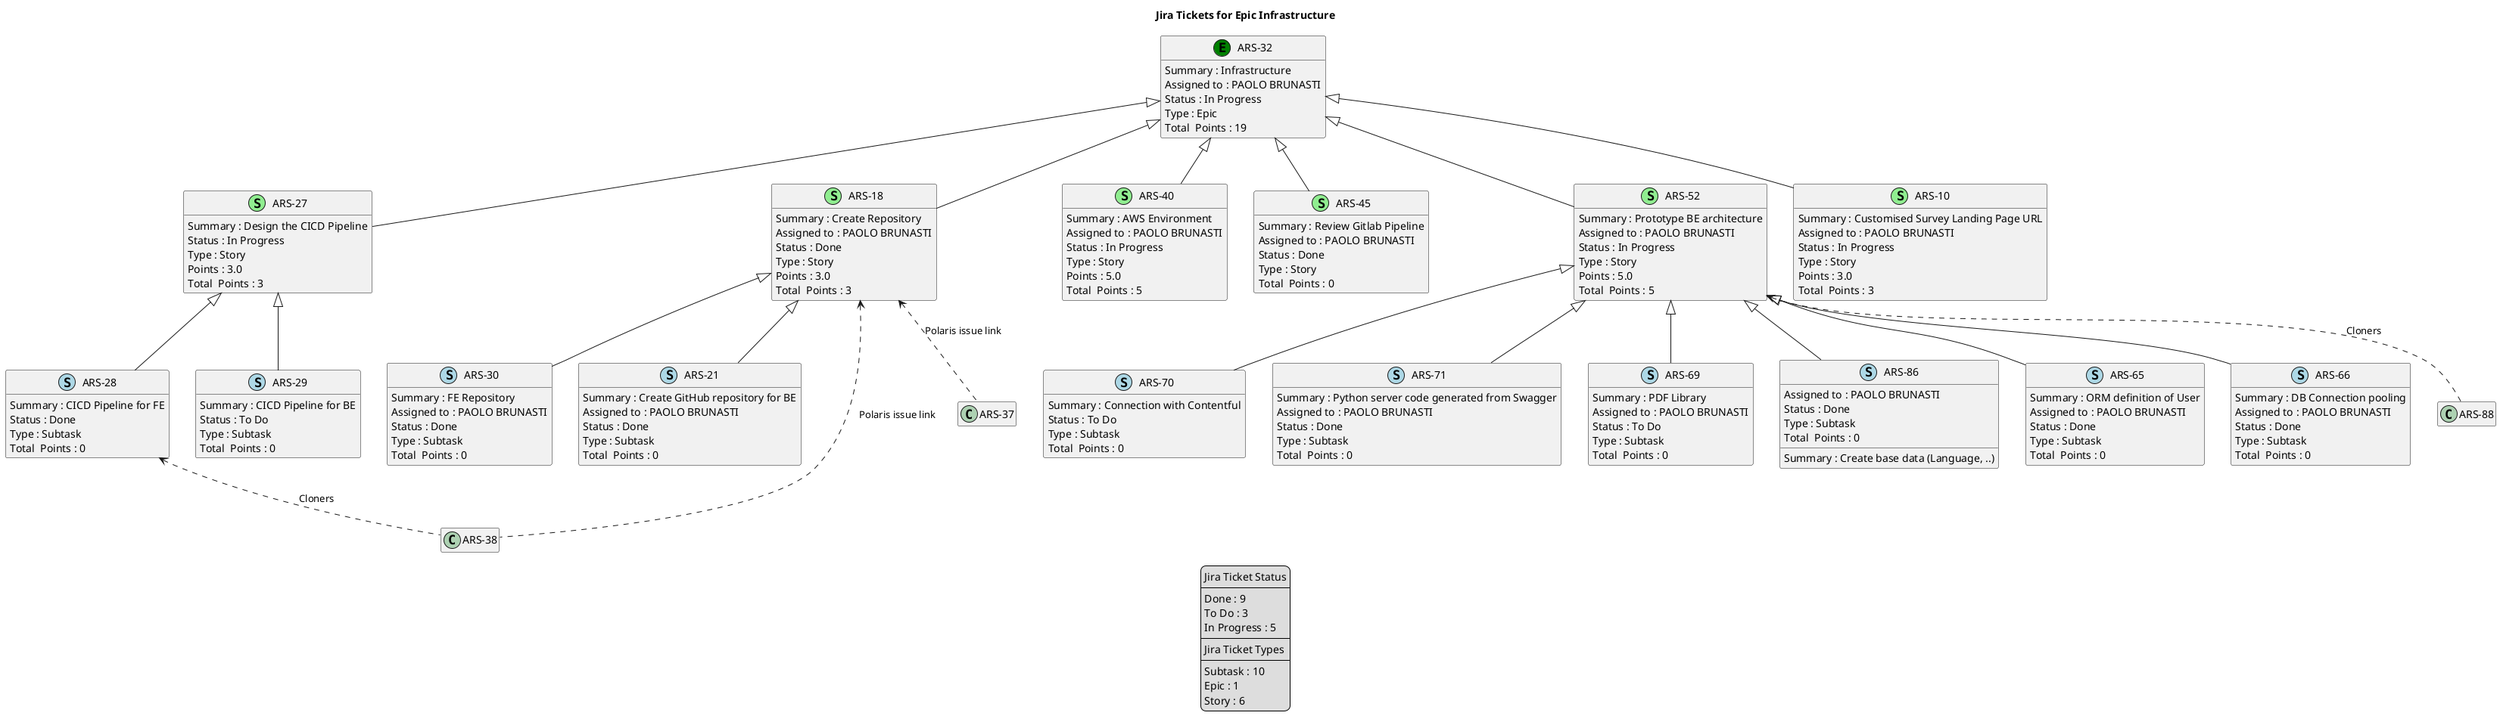 @startuml
'https://plantuml.com/class-diagram

' GENERATE CLASS DIAGRAM ===========
' Generated at    : Thu May 16 15:52:42 CEST 2024

title Jira Tickets for Epic Infrastructure
hide empty members

legend
Jira Ticket Status
----
Done : 9
To Do : 3
In Progress : 5
----
Jira Ticket Types
----
Subtask : 10
Epic : 1
Story : 6
end legend


' Tickets =======
class "ARS-27" << (S,lightgreen) >> {
 Summary : Design the CICD Pipeline
 Status : In Progress
 Type : Story
 Points : 3.0
Total  Points : 3
}

class "ARS-28" << (S,lightblue) >> {
 Summary : CICD Pipeline for FE
 Status : Done
 Type : Subtask
Total  Points : 0
}

class "ARS-18" << (S,lightgreen) >> {
 Summary : Create Repository
 Assigned to : PAOLO BRUNASTI
 Status : Done
 Type : Story
 Points : 3.0
Total  Points : 3
}

class "ARS-29" << (S,lightblue) >> {
 Summary : CICD Pipeline for BE
 Status : To Do
 Type : Subtask
Total  Points : 0
}

class "ARS-70" << (S,lightblue) >> {
 Summary : Connection with Contentful
 Status : To Do
 Type : Subtask
Total  Points : 0
}

class "ARS-71" << (S,lightblue) >> {
 Summary : Python server code generated from Swagger
 Assigned to : PAOLO BRUNASTI
 Status : Done
 Type : Subtask
Total  Points : 0
}

class "ARS-40" << (S,lightgreen) >> {
 Summary : AWS Environment
 Assigned to : PAOLO BRUNASTI
 Status : In Progress
 Type : Story
 Points : 5.0
Total  Points : 5
}

class "ARS-45" << (S,lightgreen) >> {
 Summary : Review Gitlab Pipeline
 Assigned to : PAOLO BRUNASTI
 Status : Done
 Type : Story
Total  Points : 0
}

class "ARS-69" << (S,lightblue) >> {
 Summary : PDF Library
 Assigned to : PAOLO BRUNASTI
 Status : To Do
 Type : Subtask
Total  Points : 0
}

class "ARS-52" << (S,lightgreen) >> {
 Summary : Prototype BE architecture
 Assigned to : PAOLO BRUNASTI
 Status : In Progress
 Type : Story
 Points : 5.0
Total  Points : 5
}

class "ARS-30" << (S,lightblue) >> {
 Summary : FE Repository
 Assigned to : PAOLO BRUNASTI
 Status : Done
 Type : Subtask
Total  Points : 0
}

class "ARS-86" << (S,lightblue) >> {
 Summary : Create base data (Language, ..)
 Assigned to : PAOLO BRUNASTI
 Status : Done
 Type : Subtask
Total  Points : 0
}

class "ARS-32" << (E,green) >> {
 Summary : Infrastructure
 Assigned to : PAOLO BRUNASTI
 Status : In Progress
 Type : Epic
Total  Points : 19
}

class "ARS-10" << (S,lightgreen) >> {
 Summary : Customised Survey Landing Page URL
 Assigned to : PAOLO BRUNASTI
 Status : In Progress
 Type : Story
 Points : 3.0
Total  Points : 3
}

class "ARS-65" << (S,lightblue) >> {
 Summary : ORM definition of User
 Assigned to : PAOLO BRUNASTI
 Status : Done
 Type : Subtask
Total  Points : 0
}

class "ARS-21" << (S,lightblue) >> {
 Summary : Create GitHub repository for BE
 Assigned to : PAOLO BRUNASTI
 Status : Done
 Type : Subtask
Total  Points : 0
}

class "ARS-66" << (S,lightblue) >> {
 Summary : DB Connection pooling
 Assigned to : PAOLO BRUNASTI
 Status : Done
 Type : Subtask
Total  Points : 0
}



' Links =======

' Parents =======
"ARS-32" <|-- "ARS-27"
"ARS-27" <|-- "ARS-28"
"ARS-32" <|-- "ARS-18"
"ARS-27" <|-- "ARS-29"
"ARS-52" <|-- "ARS-70"
"ARS-52" <|-- "ARS-71"
"ARS-32" <|-- "ARS-40"
"ARS-32" <|-- "ARS-45"
"ARS-52" <|-- "ARS-69"
"ARS-32" <|-- "ARS-52"
"ARS-18" <|-- "ARS-30"
"ARS-52" <|-- "ARS-86"
"ARS-32" <|-- "ARS-10"
"ARS-52" <|-- "ARS-65"
"ARS-18" <|-- "ARS-21"
"ARS-52" <|-- "ARS-66"

"ARS-28" <.. "ARS-38" : Cloners

"ARS-18" <.. "ARS-37" : Polaris issue link

"ARS-18" <.. "ARS-38" : Polaris issue link

"ARS-52" <.. "ARS-88" : Cloners



@enduml

